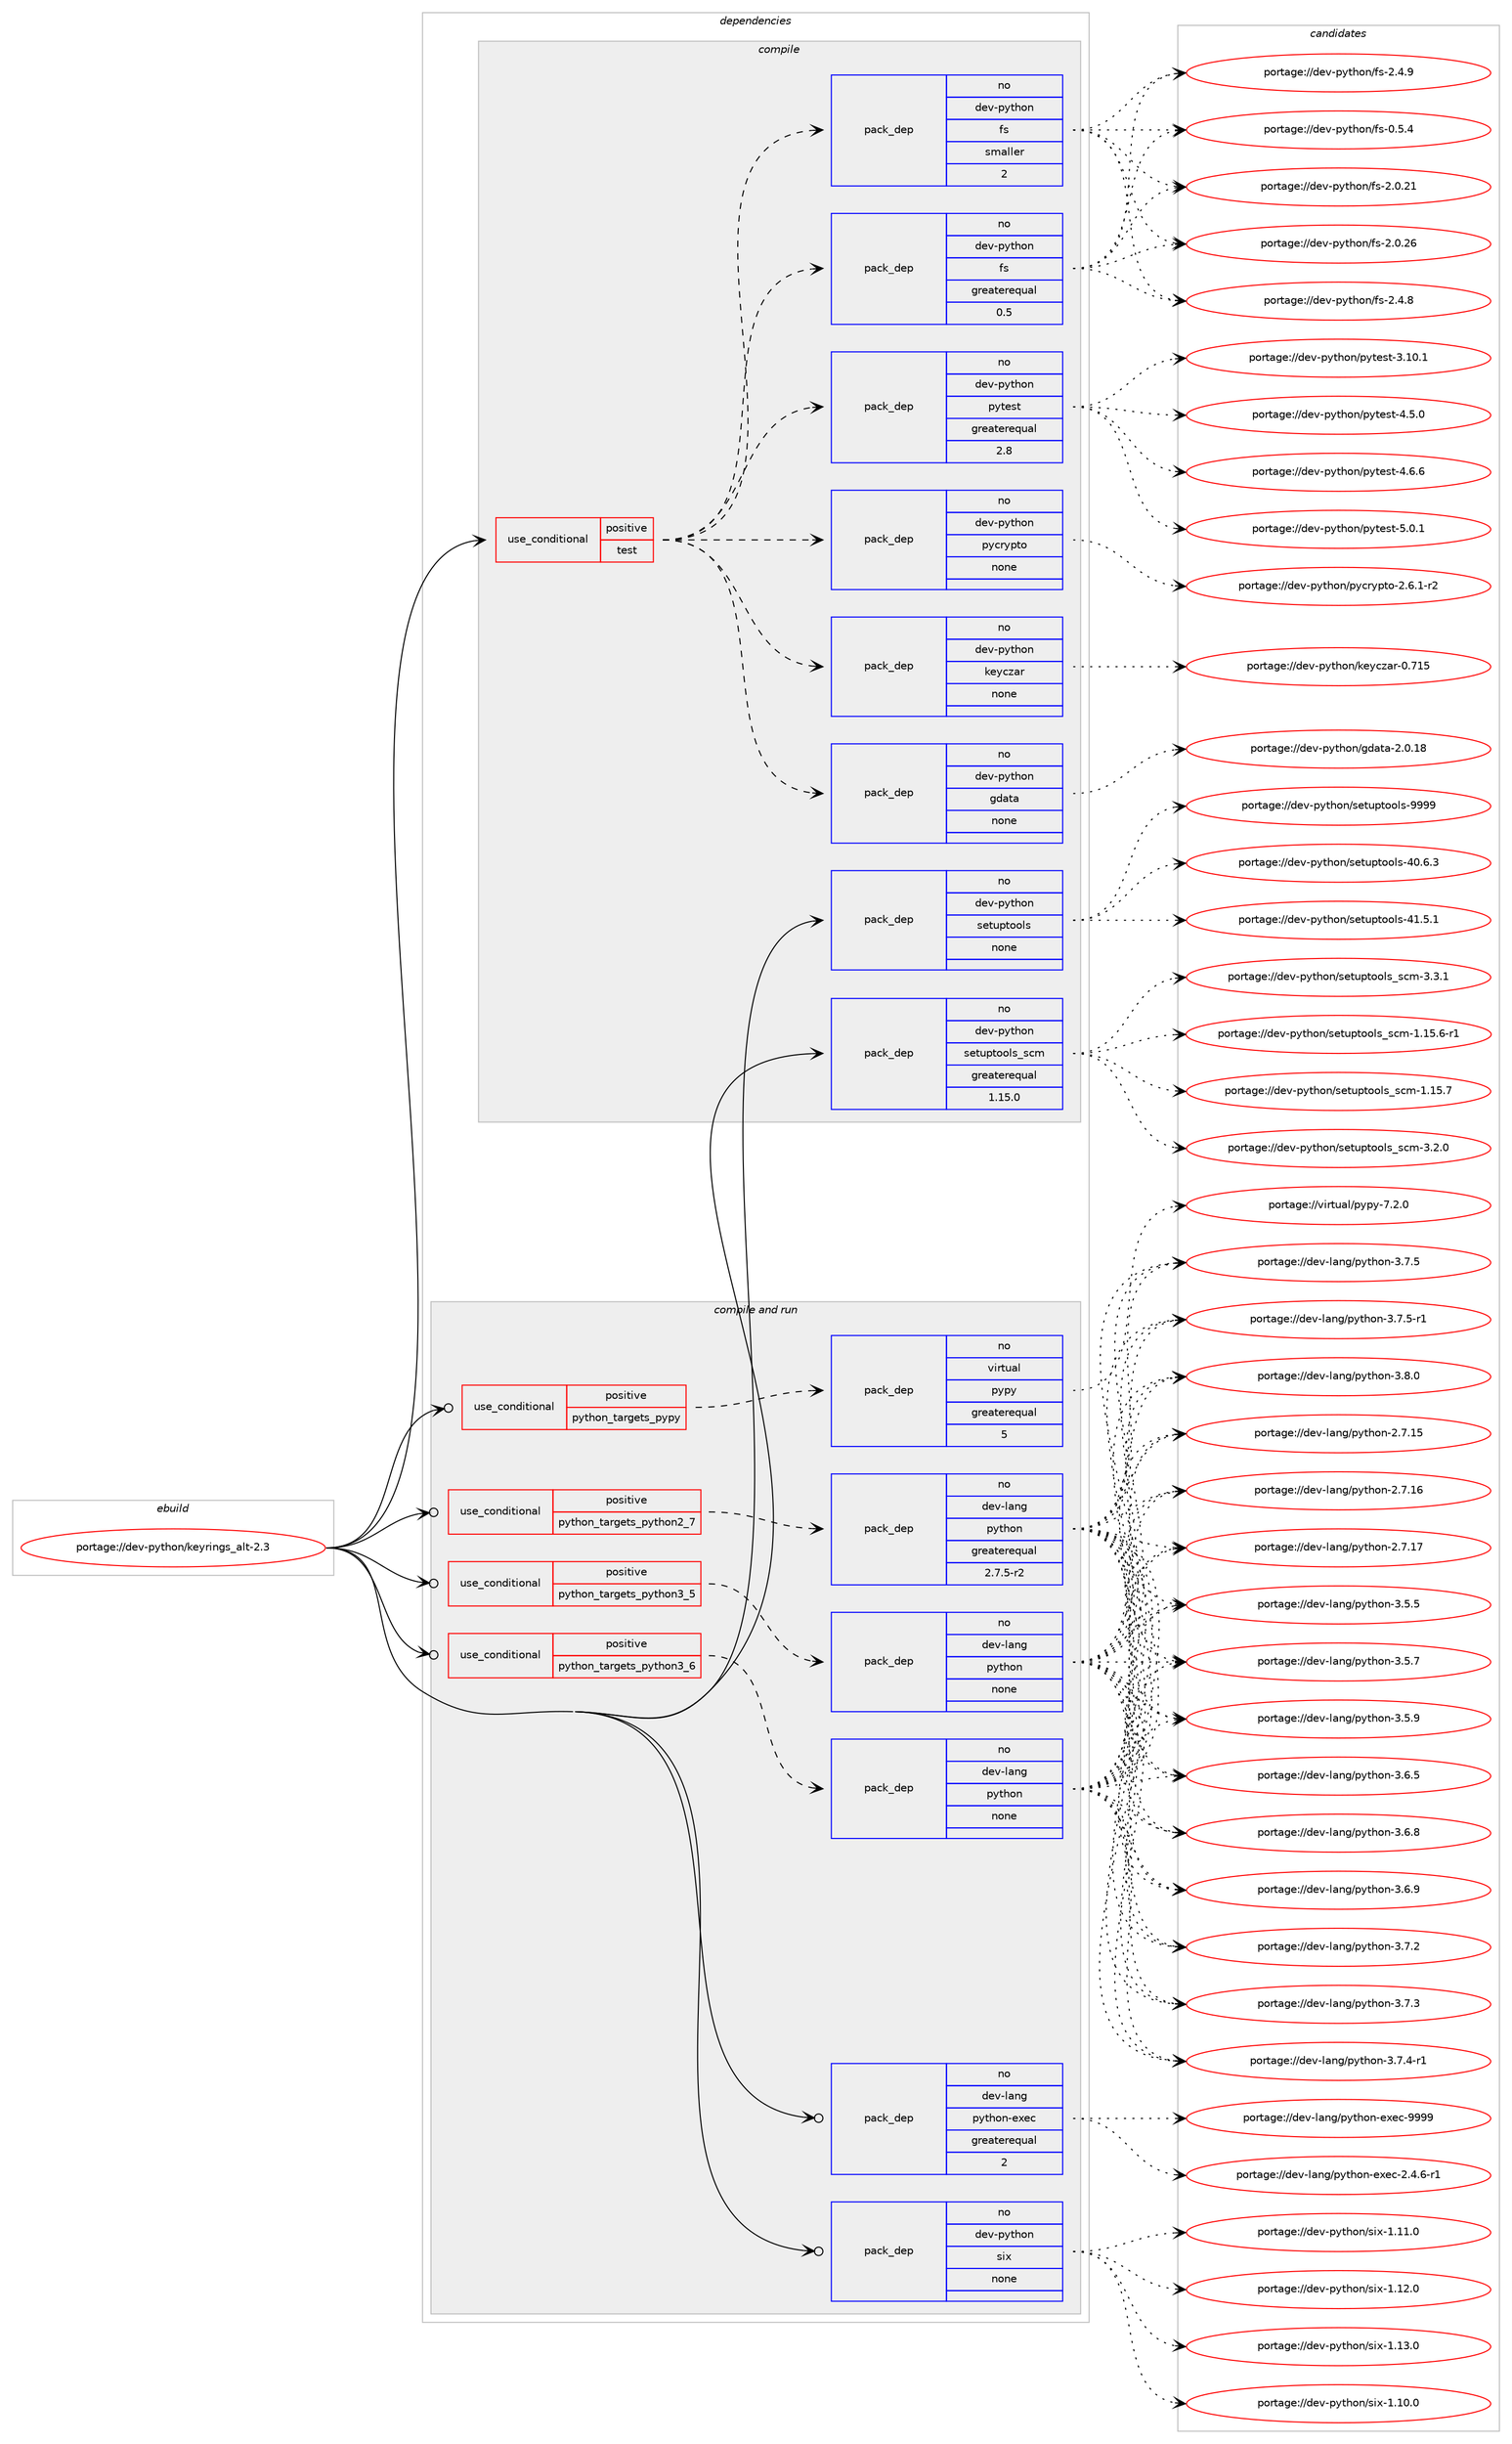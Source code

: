 digraph prolog {

# *************
# Graph options
# *************

newrank=true;
concentrate=true;
compound=true;
graph [rankdir=LR,fontname=Helvetica,fontsize=10,ranksep=1.5];#, ranksep=2.5, nodesep=0.2];
edge  [arrowhead=vee];
node  [fontname=Helvetica,fontsize=10];

# **********
# The ebuild
# **********

subgraph cluster_leftcol {
color=gray;
rank=same;
label=<<i>ebuild</i>>;
id [label="portage://dev-python/keyrings_alt-2.3", color=red, width=4, href="../dev-python/keyrings_alt-2.3.svg"];
}

# ****************
# The dependencies
# ****************

subgraph cluster_midcol {
color=gray;
label=<<i>dependencies</i>>;
subgraph cluster_compile {
fillcolor="#eeeeee";
style=filled;
label=<<i>compile</i>>;
subgraph cond31004 {
dependency147017 [label=<<TABLE BORDER="0" CELLBORDER="1" CELLSPACING="0" CELLPADDING="4"><TR><TD ROWSPAN="3" CELLPADDING="10">use_conditional</TD></TR><TR><TD>positive</TD></TR><TR><TD>test</TD></TR></TABLE>>, shape=none, color=red];
subgraph pack112688 {
dependency147018 [label=<<TABLE BORDER="0" CELLBORDER="1" CELLSPACING="0" CELLPADDING="4" WIDTH="220"><TR><TD ROWSPAN="6" CELLPADDING="30">pack_dep</TD></TR><TR><TD WIDTH="110">no</TD></TR><TR><TD>dev-python</TD></TR><TR><TD>fs</TD></TR><TR><TD>greaterequal</TD></TR><TR><TD>0.5</TD></TR></TABLE>>, shape=none, color=blue];
}
dependency147017:e -> dependency147018:w [weight=20,style="dashed",arrowhead="vee"];
subgraph pack112689 {
dependency147019 [label=<<TABLE BORDER="0" CELLBORDER="1" CELLSPACING="0" CELLPADDING="4" WIDTH="220"><TR><TD ROWSPAN="6" CELLPADDING="30">pack_dep</TD></TR><TR><TD WIDTH="110">no</TD></TR><TR><TD>dev-python</TD></TR><TR><TD>fs</TD></TR><TR><TD>smaller</TD></TR><TR><TD>2</TD></TR></TABLE>>, shape=none, color=blue];
}
dependency147017:e -> dependency147019:w [weight=20,style="dashed",arrowhead="vee"];
subgraph pack112690 {
dependency147020 [label=<<TABLE BORDER="0" CELLBORDER="1" CELLSPACING="0" CELLPADDING="4" WIDTH="220"><TR><TD ROWSPAN="6" CELLPADDING="30">pack_dep</TD></TR><TR><TD WIDTH="110">no</TD></TR><TR><TD>dev-python</TD></TR><TR><TD>gdata</TD></TR><TR><TD>none</TD></TR><TR><TD></TD></TR></TABLE>>, shape=none, color=blue];
}
dependency147017:e -> dependency147020:w [weight=20,style="dashed",arrowhead="vee"];
subgraph pack112691 {
dependency147021 [label=<<TABLE BORDER="0" CELLBORDER="1" CELLSPACING="0" CELLPADDING="4" WIDTH="220"><TR><TD ROWSPAN="6" CELLPADDING="30">pack_dep</TD></TR><TR><TD WIDTH="110">no</TD></TR><TR><TD>dev-python</TD></TR><TR><TD>keyczar</TD></TR><TR><TD>none</TD></TR><TR><TD></TD></TR></TABLE>>, shape=none, color=blue];
}
dependency147017:e -> dependency147021:w [weight=20,style="dashed",arrowhead="vee"];
subgraph pack112692 {
dependency147022 [label=<<TABLE BORDER="0" CELLBORDER="1" CELLSPACING="0" CELLPADDING="4" WIDTH="220"><TR><TD ROWSPAN="6" CELLPADDING="30">pack_dep</TD></TR><TR><TD WIDTH="110">no</TD></TR><TR><TD>dev-python</TD></TR><TR><TD>pycrypto</TD></TR><TR><TD>none</TD></TR><TR><TD></TD></TR></TABLE>>, shape=none, color=blue];
}
dependency147017:e -> dependency147022:w [weight=20,style="dashed",arrowhead="vee"];
subgraph pack112693 {
dependency147023 [label=<<TABLE BORDER="0" CELLBORDER="1" CELLSPACING="0" CELLPADDING="4" WIDTH="220"><TR><TD ROWSPAN="6" CELLPADDING="30">pack_dep</TD></TR><TR><TD WIDTH="110">no</TD></TR><TR><TD>dev-python</TD></TR><TR><TD>pytest</TD></TR><TR><TD>greaterequal</TD></TR><TR><TD>2.8</TD></TR></TABLE>>, shape=none, color=blue];
}
dependency147017:e -> dependency147023:w [weight=20,style="dashed",arrowhead="vee"];
}
id:e -> dependency147017:w [weight=20,style="solid",arrowhead="vee"];
subgraph pack112694 {
dependency147024 [label=<<TABLE BORDER="0" CELLBORDER="1" CELLSPACING="0" CELLPADDING="4" WIDTH="220"><TR><TD ROWSPAN="6" CELLPADDING="30">pack_dep</TD></TR><TR><TD WIDTH="110">no</TD></TR><TR><TD>dev-python</TD></TR><TR><TD>setuptools</TD></TR><TR><TD>none</TD></TR><TR><TD></TD></TR></TABLE>>, shape=none, color=blue];
}
id:e -> dependency147024:w [weight=20,style="solid",arrowhead="vee"];
subgraph pack112695 {
dependency147025 [label=<<TABLE BORDER="0" CELLBORDER="1" CELLSPACING="0" CELLPADDING="4" WIDTH="220"><TR><TD ROWSPAN="6" CELLPADDING="30">pack_dep</TD></TR><TR><TD WIDTH="110">no</TD></TR><TR><TD>dev-python</TD></TR><TR><TD>setuptools_scm</TD></TR><TR><TD>greaterequal</TD></TR><TR><TD>1.15.0</TD></TR></TABLE>>, shape=none, color=blue];
}
id:e -> dependency147025:w [weight=20,style="solid",arrowhead="vee"];
}
subgraph cluster_compileandrun {
fillcolor="#eeeeee";
style=filled;
label=<<i>compile and run</i>>;
subgraph cond31005 {
dependency147026 [label=<<TABLE BORDER="0" CELLBORDER="1" CELLSPACING="0" CELLPADDING="4"><TR><TD ROWSPAN="3" CELLPADDING="10">use_conditional</TD></TR><TR><TD>positive</TD></TR><TR><TD>python_targets_pypy</TD></TR></TABLE>>, shape=none, color=red];
subgraph pack112696 {
dependency147027 [label=<<TABLE BORDER="0" CELLBORDER="1" CELLSPACING="0" CELLPADDING="4" WIDTH="220"><TR><TD ROWSPAN="6" CELLPADDING="30">pack_dep</TD></TR><TR><TD WIDTH="110">no</TD></TR><TR><TD>virtual</TD></TR><TR><TD>pypy</TD></TR><TR><TD>greaterequal</TD></TR><TR><TD>5</TD></TR></TABLE>>, shape=none, color=blue];
}
dependency147026:e -> dependency147027:w [weight=20,style="dashed",arrowhead="vee"];
}
id:e -> dependency147026:w [weight=20,style="solid",arrowhead="odotvee"];
subgraph cond31006 {
dependency147028 [label=<<TABLE BORDER="0" CELLBORDER="1" CELLSPACING="0" CELLPADDING="4"><TR><TD ROWSPAN="3" CELLPADDING="10">use_conditional</TD></TR><TR><TD>positive</TD></TR><TR><TD>python_targets_python2_7</TD></TR></TABLE>>, shape=none, color=red];
subgraph pack112697 {
dependency147029 [label=<<TABLE BORDER="0" CELLBORDER="1" CELLSPACING="0" CELLPADDING="4" WIDTH="220"><TR><TD ROWSPAN="6" CELLPADDING="30">pack_dep</TD></TR><TR><TD WIDTH="110">no</TD></TR><TR><TD>dev-lang</TD></TR><TR><TD>python</TD></TR><TR><TD>greaterequal</TD></TR><TR><TD>2.7.5-r2</TD></TR></TABLE>>, shape=none, color=blue];
}
dependency147028:e -> dependency147029:w [weight=20,style="dashed",arrowhead="vee"];
}
id:e -> dependency147028:w [weight=20,style="solid",arrowhead="odotvee"];
subgraph cond31007 {
dependency147030 [label=<<TABLE BORDER="0" CELLBORDER="1" CELLSPACING="0" CELLPADDING="4"><TR><TD ROWSPAN="3" CELLPADDING="10">use_conditional</TD></TR><TR><TD>positive</TD></TR><TR><TD>python_targets_python3_5</TD></TR></TABLE>>, shape=none, color=red];
subgraph pack112698 {
dependency147031 [label=<<TABLE BORDER="0" CELLBORDER="1" CELLSPACING="0" CELLPADDING="4" WIDTH="220"><TR><TD ROWSPAN="6" CELLPADDING="30">pack_dep</TD></TR><TR><TD WIDTH="110">no</TD></TR><TR><TD>dev-lang</TD></TR><TR><TD>python</TD></TR><TR><TD>none</TD></TR><TR><TD></TD></TR></TABLE>>, shape=none, color=blue];
}
dependency147030:e -> dependency147031:w [weight=20,style="dashed",arrowhead="vee"];
}
id:e -> dependency147030:w [weight=20,style="solid",arrowhead="odotvee"];
subgraph cond31008 {
dependency147032 [label=<<TABLE BORDER="0" CELLBORDER="1" CELLSPACING="0" CELLPADDING="4"><TR><TD ROWSPAN="3" CELLPADDING="10">use_conditional</TD></TR><TR><TD>positive</TD></TR><TR><TD>python_targets_python3_6</TD></TR></TABLE>>, shape=none, color=red];
subgraph pack112699 {
dependency147033 [label=<<TABLE BORDER="0" CELLBORDER="1" CELLSPACING="0" CELLPADDING="4" WIDTH="220"><TR><TD ROWSPAN="6" CELLPADDING="30">pack_dep</TD></TR><TR><TD WIDTH="110">no</TD></TR><TR><TD>dev-lang</TD></TR><TR><TD>python</TD></TR><TR><TD>none</TD></TR><TR><TD></TD></TR></TABLE>>, shape=none, color=blue];
}
dependency147032:e -> dependency147033:w [weight=20,style="dashed",arrowhead="vee"];
}
id:e -> dependency147032:w [weight=20,style="solid",arrowhead="odotvee"];
subgraph pack112700 {
dependency147034 [label=<<TABLE BORDER="0" CELLBORDER="1" CELLSPACING="0" CELLPADDING="4" WIDTH="220"><TR><TD ROWSPAN="6" CELLPADDING="30">pack_dep</TD></TR><TR><TD WIDTH="110">no</TD></TR><TR><TD>dev-lang</TD></TR><TR><TD>python-exec</TD></TR><TR><TD>greaterequal</TD></TR><TR><TD>2</TD></TR></TABLE>>, shape=none, color=blue];
}
id:e -> dependency147034:w [weight=20,style="solid",arrowhead="odotvee"];
subgraph pack112701 {
dependency147035 [label=<<TABLE BORDER="0" CELLBORDER="1" CELLSPACING="0" CELLPADDING="4" WIDTH="220"><TR><TD ROWSPAN="6" CELLPADDING="30">pack_dep</TD></TR><TR><TD WIDTH="110">no</TD></TR><TR><TD>dev-python</TD></TR><TR><TD>six</TD></TR><TR><TD>none</TD></TR><TR><TD></TD></TR></TABLE>>, shape=none, color=blue];
}
id:e -> dependency147035:w [weight=20,style="solid",arrowhead="odotvee"];
}
subgraph cluster_run {
fillcolor="#eeeeee";
style=filled;
label=<<i>run</i>>;
}
}

# **************
# The candidates
# **************

subgraph cluster_choices {
rank=same;
color=gray;
label=<<i>candidates</i>>;

subgraph choice112688 {
color=black;
nodesep=1;
choiceportage1001011184511212111610411111047102115454846534652 [label="portage://dev-python/fs-0.5.4", color=red, width=4,href="../dev-python/fs-0.5.4.svg"];
choiceportage100101118451121211161041111104710211545504648465049 [label="portage://dev-python/fs-2.0.21", color=red, width=4,href="../dev-python/fs-2.0.21.svg"];
choiceportage100101118451121211161041111104710211545504648465054 [label="portage://dev-python/fs-2.0.26", color=red, width=4,href="../dev-python/fs-2.0.26.svg"];
choiceportage1001011184511212111610411111047102115455046524656 [label="portage://dev-python/fs-2.4.8", color=red, width=4,href="../dev-python/fs-2.4.8.svg"];
choiceportage1001011184511212111610411111047102115455046524657 [label="portage://dev-python/fs-2.4.9", color=red, width=4,href="../dev-python/fs-2.4.9.svg"];
dependency147018:e -> choiceportage1001011184511212111610411111047102115454846534652:w [style=dotted,weight="100"];
dependency147018:e -> choiceportage100101118451121211161041111104710211545504648465049:w [style=dotted,weight="100"];
dependency147018:e -> choiceportage100101118451121211161041111104710211545504648465054:w [style=dotted,weight="100"];
dependency147018:e -> choiceportage1001011184511212111610411111047102115455046524656:w [style=dotted,weight="100"];
dependency147018:e -> choiceportage1001011184511212111610411111047102115455046524657:w [style=dotted,weight="100"];
}
subgraph choice112689 {
color=black;
nodesep=1;
choiceportage1001011184511212111610411111047102115454846534652 [label="portage://dev-python/fs-0.5.4", color=red, width=4,href="../dev-python/fs-0.5.4.svg"];
choiceportage100101118451121211161041111104710211545504648465049 [label="portage://dev-python/fs-2.0.21", color=red, width=4,href="../dev-python/fs-2.0.21.svg"];
choiceportage100101118451121211161041111104710211545504648465054 [label="portage://dev-python/fs-2.0.26", color=red, width=4,href="../dev-python/fs-2.0.26.svg"];
choiceportage1001011184511212111610411111047102115455046524656 [label="portage://dev-python/fs-2.4.8", color=red, width=4,href="../dev-python/fs-2.4.8.svg"];
choiceportage1001011184511212111610411111047102115455046524657 [label="portage://dev-python/fs-2.4.9", color=red, width=4,href="../dev-python/fs-2.4.9.svg"];
dependency147019:e -> choiceportage1001011184511212111610411111047102115454846534652:w [style=dotted,weight="100"];
dependency147019:e -> choiceportage100101118451121211161041111104710211545504648465049:w [style=dotted,weight="100"];
dependency147019:e -> choiceportage100101118451121211161041111104710211545504648465054:w [style=dotted,weight="100"];
dependency147019:e -> choiceportage1001011184511212111610411111047102115455046524656:w [style=dotted,weight="100"];
dependency147019:e -> choiceportage1001011184511212111610411111047102115455046524657:w [style=dotted,weight="100"];
}
subgraph choice112690 {
color=black;
nodesep=1;
choiceportage1001011184511212111610411111047103100971169745504648464956 [label="portage://dev-python/gdata-2.0.18", color=red, width=4,href="../dev-python/gdata-2.0.18.svg"];
dependency147020:e -> choiceportage1001011184511212111610411111047103100971169745504648464956:w [style=dotted,weight="100"];
}
subgraph choice112691 {
color=black;
nodesep=1;
choiceportage10010111845112121116104111110471071011219912297114454846554953 [label="portage://dev-python/keyczar-0.715", color=red, width=4,href="../dev-python/keyczar-0.715.svg"];
dependency147021:e -> choiceportage10010111845112121116104111110471071011219912297114454846554953:w [style=dotted,weight="100"];
}
subgraph choice112692 {
color=black;
nodesep=1;
choiceportage1001011184511212111610411111047112121991141211121161114550465446494511450 [label="portage://dev-python/pycrypto-2.6.1-r2", color=red, width=4,href="../dev-python/pycrypto-2.6.1-r2.svg"];
dependency147022:e -> choiceportage1001011184511212111610411111047112121991141211121161114550465446494511450:w [style=dotted,weight="100"];
}
subgraph choice112693 {
color=black;
nodesep=1;
choiceportage100101118451121211161041111104711212111610111511645514649484649 [label="portage://dev-python/pytest-3.10.1", color=red, width=4,href="../dev-python/pytest-3.10.1.svg"];
choiceportage1001011184511212111610411111047112121116101115116455246534648 [label="portage://dev-python/pytest-4.5.0", color=red, width=4,href="../dev-python/pytest-4.5.0.svg"];
choiceportage1001011184511212111610411111047112121116101115116455246544654 [label="portage://dev-python/pytest-4.6.6", color=red, width=4,href="../dev-python/pytest-4.6.6.svg"];
choiceportage1001011184511212111610411111047112121116101115116455346484649 [label="portage://dev-python/pytest-5.0.1", color=red, width=4,href="../dev-python/pytest-5.0.1.svg"];
dependency147023:e -> choiceportage100101118451121211161041111104711212111610111511645514649484649:w [style=dotted,weight="100"];
dependency147023:e -> choiceportage1001011184511212111610411111047112121116101115116455246534648:w [style=dotted,weight="100"];
dependency147023:e -> choiceportage1001011184511212111610411111047112121116101115116455246544654:w [style=dotted,weight="100"];
dependency147023:e -> choiceportage1001011184511212111610411111047112121116101115116455346484649:w [style=dotted,weight="100"];
}
subgraph choice112694 {
color=black;
nodesep=1;
choiceportage100101118451121211161041111104711510111611711211611111110811545524846544651 [label="portage://dev-python/setuptools-40.6.3", color=red, width=4,href="../dev-python/setuptools-40.6.3.svg"];
choiceportage100101118451121211161041111104711510111611711211611111110811545524946534649 [label="portage://dev-python/setuptools-41.5.1", color=red, width=4,href="../dev-python/setuptools-41.5.1.svg"];
choiceportage10010111845112121116104111110471151011161171121161111111081154557575757 [label="portage://dev-python/setuptools-9999", color=red, width=4,href="../dev-python/setuptools-9999.svg"];
dependency147024:e -> choiceportage100101118451121211161041111104711510111611711211611111110811545524846544651:w [style=dotted,weight="100"];
dependency147024:e -> choiceportage100101118451121211161041111104711510111611711211611111110811545524946534649:w [style=dotted,weight="100"];
dependency147024:e -> choiceportage10010111845112121116104111110471151011161171121161111111081154557575757:w [style=dotted,weight="100"];
}
subgraph choice112695 {
color=black;
nodesep=1;
choiceportage10010111845112121116104111110471151011161171121161111111081159511599109454946495346544511449 [label="portage://dev-python/setuptools_scm-1.15.6-r1", color=red, width=4,href="../dev-python/setuptools_scm-1.15.6-r1.svg"];
choiceportage1001011184511212111610411111047115101116117112116111111108115951159910945494649534655 [label="portage://dev-python/setuptools_scm-1.15.7", color=red, width=4,href="../dev-python/setuptools_scm-1.15.7.svg"];
choiceportage10010111845112121116104111110471151011161171121161111111081159511599109455146504648 [label="portage://dev-python/setuptools_scm-3.2.0", color=red, width=4,href="../dev-python/setuptools_scm-3.2.0.svg"];
choiceportage10010111845112121116104111110471151011161171121161111111081159511599109455146514649 [label="portage://dev-python/setuptools_scm-3.3.1", color=red, width=4,href="../dev-python/setuptools_scm-3.3.1.svg"];
dependency147025:e -> choiceportage10010111845112121116104111110471151011161171121161111111081159511599109454946495346544511449:w [style=dotted,weight="100"];
dependency147025:e -> choiceportage1001011184511212111610411111047115101116117112116111111108115951159910945494649534655:w [style=dotted,weight="100"];
dependency147025:e -> choiceportage10010111845112121116104111110471151011161171121161111111081159511599109455146504648:w [style=dotted,weight="100"];
dependency147025:e -> choiceportage10010111845112121116104111110471151011161171121161111111081159511599109455146514649:w [style=dotted,weight="100"];
}
subgraph choice112696 {
color=black;
nodesep=1;
choiceportage1181051141161179710847112121112121455546504648 [label="portage://virtual/pypy-7.2.0", color=red, width=4,href="../virtual/pypy-7.2.0.svg"];
dependency147027:e -> choiceportage1181051141161179710847112121112121455546504648:w [style=dotted,weight="100"];
}
subgraph choice112697 {
color=black;
nodesep=1;
choiceportage10010111845108971101034711212111610411111045504655464953 [label="portage://dev-lang/python-2.7.15", color=red, width=4,href="../dev-lang/python-2.7.15.svg"];
choiceportage10010111845108971101034711212111610411111045504655464954 [label="portage://dev-lang/python-2.7.16", color=red, width=4,href="../dev-lang/python-2.7.16.svg"];
choiceportage10010111845108971101034711212111610411111045504655464955 [label="portage://dev-lang/python-2.7.17", color=red, width=4,href="../dev-lang/python-2.7.17.svg"];
choiceportage100101118451089711010347112121116104111110455146534653 [label="portage://dev-lang/python-3.5.5", color=red, width=4,href="../dev-lang/python-3.5.5.svg"];
choiceportage100101118451089711010347112121116104111110455146534655 [label="portage://dev-lang/python-3.5.7", color=red, width=4,href="../dev-lang/python-3.5.7.svg"];
choiceportage100101118451089711010347112121116104111110455146534657 [label="portage://dev-lang/python-3.5.9", color=red, width=4,href="../dev-lang/python-3.5.9.svg"];
choiceportage100101118451089711010347112121116104111110455146544653 [label="portage://dev-lang/python-3.6.5", color=red, width=4,href="../dev-lang/python-3.6.5.svg"];
choiceportage100101118451089711010347112121116104111110455146544656 [label="portage://dev-lang/python-3.6.8", color=red, width=4,href="../dev-lang/python-3.6.8.svg"];
choiceportage100101118451089711010347112121116104111110455146544657 [label="portage://dev-lang/python-3.6.9", color=red, width=4,href="../dev-lang/python-3.6.9.svg"];
choiceportage100101118451089711010347112121116104111110455146554650 [label="portage://dev-lang/python-3.7.2", color=red, width=4,href="../dev-lang/python-3.7.2.svg"];
choiceportage100101118451089711010347112121116104111110455146554651 [label="portage://dev-lang/python-3.7.3", color=red, width=4,href="../dev-lang/python-3.7.3.svg"];
choiceportage1001011184510897110103471121211161041111104551465546524511449 [label="portage://dev-lang/python-3.7.4-r1", color=red, width=4,href="../dev-lang/python-3.7.4-r1.svg"];
choiceportage100101118451089711010347112121116104111110455146554653 [label="portage://dev-lang/python-3.7.5", color=red, width=4,href="../dev-lang/python-3.7.5.svg"];
choiceportage1001011184510897110103471121211161041111104551465546534511449 [label="portage://dev-lang/python-3.7.5-r1", color=red, width=4,href="../dev-lang/python-3.7.5-r1.svg"];
choiceportage100101118451089711010347112121116104111110455146564648 [label="portage://dev-lang/python-3.8.0", color=red, width=4,href="../dev-lang/python-3.8.0.svg"];
dependency147029:e -> choiceportage10010111845108971101034711212111610411111045504655464953:w [style=dotted,weight="100"];
dependency147029:e -> choiceportage10010111845108971101034711212111610411111045504655464954:w [style=dotted,weight="100"];
dependency147029:e -> choiceportage10010111845108971101034711212111610411111045504655464955:w [style=dotted,weight="100"];
dependency147029:e -> choiceportage100101118451089711010347112121116104111110455146534653:w [style=dotted,weight="100"];
dependency147029:e -> choiceportage100101118451089711010347112121116104111110455146534655:w [style=dotted,weight="100"];
dependency147029:e -> choiceportage100101118451089711010347112121116104111110455146534657:w [style=dotted,weight="100"];
dependency147029:e -> choiceportage100101118451089711010347112121116104111110455146544653:w [style=dotted,weight="100"];
dependency147029:e -> choiceportage100101118451089711010347112121116104111110455146544656:w [style=dotted,weight="100"];
dependency147029:e -> choiceportage100101118451089711010347112121116104111110455146544657:w [style=dotted,weight="100"];
dependency147029:e -> choiceportage100101118451089711010347112121116104111110455146554650:w [style=dotted,weight="100"];
dependency147029:e -> choiceportage100101118451089711010347112121116104111110455146554651:w [style=dotted,weight="100"];
dependency147029:e -> choiceportage1001011184510897110103471121211161041111104551465546524511449:w [style=dotted,weight="100"];
dependency147029:e -> choiceportage100101118451089711010347112121116104111110455146554653:w [style=dotted,weight="100"];
dependency147029:e -> choiceportage1001011184510897110103471121211161041111104551465546534511449:w [style=dotted,weight="100"];
dependency147029:e -> choiceportage100101118451089711010347112121116104111110455146564648:w [style=dotted,weight="100"];
}
subgraph choice112698 {
color=black;
nodesep=1;
choiceportage10010111845108971101034711212111610411111045504655464953 [label="portage://dev-lang/python-2.7.15", color=red, width=4,href="../dev-lang/python-2.7.15.svg"];
choiceportage10010111845108971101034711212111610411111045504655464954 [label="portage://dev-lang/python-2.7.16", color=red, width=4,href="../dev-lang/python-2.7.16.svg"];
choiceportage10010111845108971101034711212111610411111045504655464955 [label="portage://dev-lang/python-2.7.17", color=red, width=4,href="../dev-lang/python-2.7.17.svg"];
choiceportage100101118451089711010347112121116104111110455146534653 [label="portage://dev-lang/python-3.5.5", color=red, width=4,href="../dev-lang/python-3.5.5.svg"];
choiceportage100101118451089711010347112121116104111110455146534655 [label="portage://dev-lang/python-3.5.7", color=red, width=4,href="../dev-lang/python-3.5.7.svg"];
choiceportage100101118451089711010347112121116104111110455146534657 [label="portage://dev-lang/python-3.5.9", color=red, width=4,href="../dev-lang/python-3.5.9.svg"];
choiceportage100101118451089711010347112121116104111110455146544653 [label="portage://dev-lang/python-3.6.5", color=red, width=4,href="../dev-lang/python-3.6.5.svg"];
choiceportage100101118451089711010347112121116104111110455146544656 [label="portage://dev-lang/python-3.6.8", color=red, width=4,href="../dev-lang/python-3.6.8.svg"];
choiceportage100101118451089711010347112121116104111110455146544657 [label="portage://dev-lang/python-3.6.9", color=red, width=4,href="../dev-lang/python-3.6.9.svg"];
choiceportage100101118451089711010347112121116104111110455146554650 [label="portage://dev-lang/python-3.7.2", color=red, width=4,href="../dev-lang/python-3.7.2.svg"];
choiceportage100101118451089711010347112121116104111110455146554651 [label="portage://dev-lang/python-3.7.3", color=red, width=4,href="../dev-lang/python-3.7.3.svg"];
choiceportage1001011184510897110103471121211161041111104551465546524511449 [label="portage://dev-lang/python-3.7.4-r1", color=red, width=4,href="../dev-lang/python-3.7.4-r1.svg"];
choiceportage100101118451089711010347112121116104111110455146554653 [label="portage://dev-lang/python-3.7.5", color=red, width=4,href="../dev-lang/python-3.7.5.svg"];
choiceportage1001011184510897110103471121211161041111104551465546534511449 [label="portage://dev-lang/python-3.7.5-r1", color=red, width=4,href="../dev-lang/python-3.7.5-r1.svg"];
choiceportage100101118451089711010347112121116104111110455146564648 [label="portage://dev-lang/python-3.8.0", color=red, width=4,href="../dev-lang/python-3.8.0.svg"];
dependency147031:e -> choiceportage10010111845108971101034711212111610411111045504655464953:w [style=dotted,weight="100"];
dependency147031:e -> choiceportage10010111845108971101034711212111610411111045504655464954:w [style=dotted,weight="100"];
dependency147031:e -> choiceportage10010111845108971101034711212111610411111045504655464955:w [style=dotted,weight="100"];
dependency147031:e -> choiceportage100101118451089711010347112121116104111110455146534653:w [style=dotted,weight="100"];
dependency147031:e -> choiceportage100101118451089711010347112121116104111110455146534655:w [style=dotted,weight="100"];
dependency147031:e -> choiceportage100101118451089711010347112121116104111110455146534657:w [style=dotted,weight="100"];
dependency147031:e -> choiceportage100101118451089711010347112121116104111110455146544653:w [style=dotted,weight="100"];
dependency147031:e -> choiceportage100101118451089711010347112121116104111110455146544656:w [style=dotted,weight="100"];
dependency147031:e -> choiceportage100101118451089711010347112121116104111110455146544657:w [style=dotted,weight="100"];
dependency147031:e -> choiceportage100101118451089711010347112121116104111110455146554650:w [style=dotted,weight="100"];
dependency147031:e -> choiceportage100101118451089711010347112121116104111110455146554651:w [style=dotted,weight="100"];
dependency147031:e -> choiceportage1001011184510897110103471121211161041111104551465546524511449:w [style=dotted,weight="100"];
dependency147031:e -> choiceportage100101118451089711010347112121116104111110455146554653:w [style=dotted,weight="100"];
dependency147031:e -> choiceportage1001011184510897110103471121211161041111104551465546534511449:w [style=dotted,weight="100"];
dependency147031:e -> choiceportage100101118451089711010347112121116104111110455146564648:w [style=dotted,weight="100"];
}
subgraph choice112699 {
color=black;
nodesep=1;
choiceportage10010111845108971101034711212111610411111045504655464953 [label="portage://dev-lang/python-2.7.15", color=red, width=4,href="../dev-lang/python-2.7.15.svg"];
choiceportage10010111845108971101034711212111610411111045504655464954 [label="portage://dev-lang/python-2.7.16", color=red, width=4,href="../dev-lang/python-2.7.16.svg"];
choiceportage10010111845108971101034711212111610411111045504655464955 [label="portage://dev-lang/python-2.7.17", color=red, width=4,href="../dev-lang/python-2.7.17.svg"];
choiceportage100101118451089711010347112121116104111110455146534653 [label="portage://dev-lang/python-3.5.5", color=red, width=4,href="../dev-lang/python-3.5.5.svg"];
choiceportage100101118451089711010347112121116104111110455146534655 [label="portage://dev-lang/python-3.5.7", color=red, width=4,href="../dev-lang/python-3.5.7.svg"];
choiceportage100101118451089711010347112121116104111110455146534657 [label="portage://dev-lang/python-3.5.9", color=red, width=4,href="../dev-lang/python-3.5.9.svg"];
choiceportage100101118451089711010347112121116104111110455146544653 [label="portage://dev-lang/python-3.6.5", color=red, width=4,href="../dev-lang/python-3.6.5.svg"];
choiceportage100101118451089711010347112121116104111110455146544656 [label="portage://dev-lang/python-3.6.8", color=red, width=4,href="../dev-lang/python-3.6.8.svg"];
choiceportage100101118451089711010347112121116104111110455146544657 [label="portage://dev-lang/python-3.6.9", color=red, width=4,href="../dev-lang/python-3.6.9.svg"];
choiceportage100101118451089711010347112121116104111110455146554650 [label="portage://dev-lang/python-3.7.2", color=red, width=4,href="../dev-lang/python-3.7.2.svg"];
choiceportage100101118451089711010347112121116104111110455146554651 [label="portage://dev-lang/python-3.7.3", color=red, width=4,href="../dev-lang/python-3.7.3.svg"];
choiceportage1001011184510897110103471121211161041111104551465546524511449 [label="portage://dev-lang/python-3.7.4-r1", color=red, width=4,href="../dev-lang/python-3.7.4-r1.svg"];
choiceportage100101118451089711010347112121116104111110455146554653 [label="portage://dev-lang/python-3.7.5", color=red, width=4,href="../dev-lang/python-3.7.5.svg"];
choiceportage1001011184510897110103471121211161041111104551465546534511449 [label="portage://dev-lang/python-3.7.5-r1", color=red, width=4,href="../dev-lang/python-3.7.5-r1.svg"];
choiceportage100101118451089711010347112121116104111110455146564648 [label="portage://dev-lang/python-3.8.0", color=red, width=4,href="../dev-lang/python-3.8.0.svg"];
dependency147033:e -> choiceportage10010111845108971101034711212111610411111045504655464953:w [style=dotted,weight="100"];
dependency147033:e -> choiceportage10010111845108971101034711212111610411111045504655464954:w [style=dotted,weight="100"];
dependency147033:e -> choiceportage10010111845108971101034711212111610411111045504655464955:w [style=dotted,weight="100"];
dependency147033:e -> choiceportage100101118451089711010347112121116104111110455146534653:w [style=dotted,weight="100"];
dependency147033:e -> choiceportage100101118451089711010347112121116104111110455146534655:w [style=dotted,weight="100"];
dependency147033:e -> choiceportage100101118451089711010347112121116104111110455146534657:w [style=dotted,weight="100"];
dependency147033:e -> choiceportage100101118451089711010347112121116104111110455146544653:w [style=dotted,weight="100"];
dependency147033:e -> choiceportage100101118451089711010347112121116104111110455146544656:w [style=dotted,weight="100"];
dependency147033:e -> choiceportage100101118451089711010347112121116104111110455146544657:w [style=dotted,weight="100"];
dependency147033:e -> choiceportage100101118451089711010347112121116104111110455146554650:w [style=dotted,weight="100"];
dependency147033:e -> choiceportage100101118451089711010347112121116104111110455146554651:w [style=dotted,weight="100"];
dependency147033:e -> choiceportage1001011184510897110103471121211161041111104551465546524511449:w [style=dotted,weight="100"];
dependency147033:e -> choiceportage100101118451089711010347112121116104111110455146554653:w [style=dotted,weight="100"];
dependency147033:e -> choiceportage1001011184510897110103471121211161041111104551465546534511449:w [style=dotted,weight="100"];
dependency147033:e -> choiceportage100101118451089711010347112121116104111110455146564648:w [style=dotted,weight="100"];
}
subgraph choice112700 {
color=black;
nodesep=1;
choiceportage10010111845108971101034711212111610411111045101120101994550465246544511449 [label="portage://dev-lang/python-exec-2.4.6-r1", color=red, width=4,href="../dev-lang/python-exec-2.4.6-r1.svg"];
choiceportage10010111845108971101034711212111610411111045101120101994557575757 [label="portage://dev-lang/python-exec-9999", color=red, width=4,href="../dev-lang/python-exec-9999.svg"];
dependency147034:e -> choiceportage10010111845108971101034711212111610411111045101120101994550465246544511449:w [style=dotted,weight="100"];
dependency147034:e -> choiceportage10010111845108971101034711212111610411111045101120101994557575757:w [style=dotted,weight="100"];
}
subgraph choice112701 {
color=black;
nodesep=1;
choiceportage100101118451121211161041111104711510512045494649484648 [label="portage://dev-python/six-1.10.0", color=red, width=4,href="../dev-python/six-1.10.0.svg"];
choiceportage100101118451121211161041111104711510512045494649494648 [label="portage://dev-python/six-1.11.0", color=red, width=4,href="../dev-python/six-1.11.0.svg"];
choiceportage100101118451121211161041111104711510512045494649504648 [label="portage://dev-python/six-1.12.0", color=red, width=4,href="../dev-python/six-1.12.0.svg"];
choiceportage100101118451121211161041111104711510512045494649514648 [label="portage://dev-python/six-1.13.0", color=red, width=4,href="../dev-python/six-1.13.0.svg"];
dependency147035:e -> choiceportage100101118451121211161041111104711510512045494649484648:w [style=dotted,weight="100"];
dependency147035:e -> choiceportage100101118451121211161041111104711510512045494649494648:w [style=dotted,weight="100"];
dependency147035:e -> choiceportage100101118451121211161041111104711510512045494649504648:w [style=dotted,weight="100"];
dependency147035:e -> choiceportage100101118451121211161041111104711510512045494649514648:w [style=dotted,weight="100"];
}
}

}
